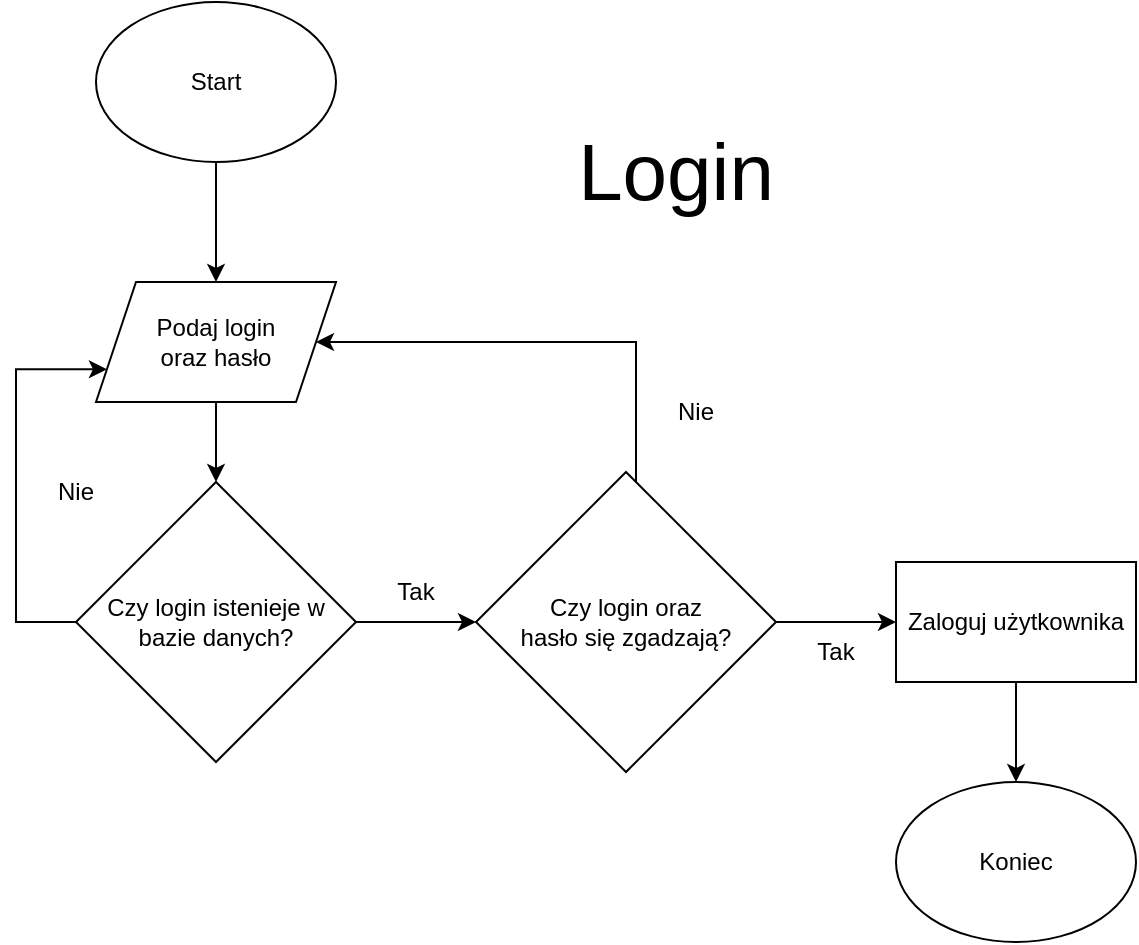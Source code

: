 <mxfile version="22.1.18" type="device">
  <diagram name="Page-1" id="lPCZcJjtXdMUmB_ePEyh">
    <mxGraphModel dx="1274" dy="669" grid="1" gridSize="10" guides="1" tooltips="1" connect="1" arrows="1" fold="1" page="1" pageScale="1" pageWidth="850" pageHeight="1100" math="0" shadow="0">
      <root>
        <mxCell id="0" />
        <mxCell id="1" parent="0" />
        <mxCell id="2EIf17YUtnSmrI8Gd4WL-1" style="edgeStyle=orthogonalEdgeStyle;rounded=0;orthogonalLoop=1;jettySize=auto;html=1;" edge="1" parent="1" source="2EIf17YUtnSmrI8Gd4WL-2">
          <mxGeometry relative="1" as="geometry">
            <mxPoint x="620" y="240" as="targetPoint" />
          </mxGeometry>
        </mxCell>
        <mxCell id="2EIf17YUtnSmrI8Gd4WL-2" value="Start" style="ellipse;whiteSpace=wrap;html=1;" vertex="1" parent="1">
          <mxGeometry x="560" y="100" width="120" height="80" as="geometry" />
        </mxCell>
        <mxCell id="2EIf17YUtnSmrI8Gd4WL-3" value="Koniec" style="ellipse;whiteSpace=wrap;html=1;" vertex="1" parent="1">
          <mxGeometry x="960" y="490" width="120" height="80" as="geometry" />
        </mxCell>
        <mxCell id="2EIf17YUtnSmrI8Gd4WL-9" value="&lt;font style=&quot;font-size: 40px;&quot;&gt;Login&lt;/font&gt;" style="text;html=1;strokeColor=none;fillColor=none;align=center;verticalAlign=middle;whiteSpace=wrap;rounded=0;" vertex="1" parent="1">
          <mxGeometry x="790" y="150" width="120" height="68.57" as="geometry" />
        </mxCell>
        <mxCell id="2EIf17YUtnSmrI8Gd4WL-10" style="edgeStyle=orthogonalEdgeStyle;rounded=0;orthogonalLoop=1;jettySize=auto;html=1;entryX=0.5;entryY=0;entryDx=0;entryDy=0;" edge="1" parent="1" source="2EIf17YUtnSmrI8Gd4WL-11" target="2EIf17YUtnSmrI8Gd4WL-16">
          <mxGeometry relative="1" as="geometry" />
        </mxCell>
        <mxCell id="2EIf17YUtnSmrI8Gd4WL-11" value="Podaj login&lt;br&gt;oraz hasło" style="shape=parallelogram;perimeter=parallelogramPerimeter;whiteSpace=wrap;html=1;fixedSize=1;" vertex="1" parent="1">
          <mxGeometry x="560" y="240" width="120" height="60" as="geometry" />
        </mxCell>
        <mxCell id="2EIf17YUtnSmrI8Gd4WL-15" style="edgeStyle=orthogonalEdgeStyle;rounded=0;orthogonalLoop=1;jettySize=auto;html=1;entryX=0;entryY=0.75;entryDx=0;entryDy=0;" edge="1" parent="1" source="2EIf17YUtnSmrI8Gd4WL-16" target="2EIf17YUtnSmrI8Gd4WL-11">
          <mxGeometry relative="1" as="geometry">
            <Array as="points">
              <mxPoint x="520" y="410" />
              <mxPoint x="520" y="284" />
            </Array>
          </mxGeometry>
        </mxCell>
        <mxCell id="2EIf17YUtnSmrI8Gd4WL-28" style="edgeStyle=orthogonalEdgeStyle;rounded=0;orthogonalLoop=1;jettySize=auto;html=1;" edge="1" parent="1" source="2EIf17YUtnSmrI8Gd4WL-16" target="2EIf17YUtnSmrI8Gd4WL-18">
          <mxGeometry relative="1" as="geometry" />
        </mxCell>
        <mxCell id="2EIf17YUtnSmrI8Gd4WL-16" value="Czy login istenieje w bazie danych?" style="rhombus;whiteSpace=wrap;html=1;" vertex="1" parent="1">
          <mxGeometry x="550" y="340" width="140" height="140" as="geometry" />
        </mxCell>
        <mxCell id="2EIf17YUtnSmrI8Gd4WL-29" style="edgeStyle=orthogonalEdgeStyle;rounded=0;orthogonalLoop=1;jettySize=auto;html=1;" edge="1" parent="1" source="2EIf17YUtnSmrI8Gd4WL-18" target="2EIf17YUtnSmrI8Gd4WL-27">
          <mxGeometry relative="1" as="geometry" />
        </mxCell>
        <mxCell id="2EIf17YUtnSmrI8Gd4WL-33" style="edgeStyle=orthogonalEdgeStyle;rounded=0;orthogonalLoop=1;jettySize=auto;html=1;entryX=1;entryY=0.5;entryDx=0;entryDy=0;" edge="1" parent="1" source="2EIf17YUtnSmrI8Gd4WL-18" target="2EIf17YUtnSmrI8Gd4WL-11">
          <mxGeometry relative="1" as="geometry">
            <Array as="points">
              <mxPoint x="830" y="270" />
            </Array>
          </mxGeometry>
        </mxCell>
        <mxCell id="2EIf17YUtnSmrI8Gd4WL-18" value="Czy login oraz&lt;br&gt;hasło się zgadzają?" style="rhombus;whiteSpace=wrap;html=1;" vertex="1" parent="1">
          <mxGeometry x="750" y="335" width="150" height="150" as="geometry" />
        </mxCell>
        <mxCell id="2EIf17YUtnSmrI8Gd4WL-21" value="Tak" style="text;html=1;strokeColor=none;fillColor=none;align=center;verticalAlign=middle;whiteSpace=wrap;rounded=0;" vertex="1" parent="1">
          <mxGeometry x="900" y="410" width="60" height="30" as="geometry" />
        </mxCell>
        <mxCell id="2EIf17YUtnSmrI8Gd4WL-24" value="Nie" style="text;html=1;strokeColor=none;fillColor=none;align=center;verticalAlign=middle;whiteSpace=wrap;rounded=0;" vertex="1" parent="1">
          <mxGeometry x="520" y="330" width="60" height="30" as="geometry" />
        </mxCell>
        <mxCell id="2EIf17YUtnSmrI8Gd4WL-30" style="edgeStyle=orthogonalEdgeStyle;rounded=0;orthogonalLoop=1;jettySize=auto;html=1;entryX=0.5;entryY=0;entryDx=0;entryDy=0;" edge="1" parent="1" source="2EIf17YUtnSmrI8Gd4WL-27" target="2EIf17YUtnSmrI8Gd4WL-3">
          <mxGeometry relative="1" as="geometry" />
        </mxCell>
        <mxCell id="2EIf17YUtnSmrI8Gd4WL-27" value="Zaloguj użytkownika" style="rounded=0;whiteSpace=wrap;html=1;" vertex="1" parent="1">
          <mxGeometry x="960" y="380" width="120" height="60" as="geometry" />
        </mxCell>
        <mxCell id="2EIf17YUtnSmrI8Gd4WL-32" value="Tak" style="text;html=1;strokeColor=none;fillColor=none;align=center;verticalAlign=middle;whiteSpace=wrap;rounded=0;" vertex="1" parent="1">
          <mxGeometry x="690" y="380" width="60" height="30" as="geometry" />
        </mxCell>
        <mxCell id="2EIf17YUtnSmrI8Gd4WL-34" value="Nie" style="text;html=1;strokeColor=none;fillColor=none;align=center;verticalAlign=middle;whiteSpace=wrap;rounded=0;" vertex="1" parent="1">
          <mxGeometry x="830" y="290" width="60" height="30" as="geometry" />
        </mxCell>
      </root>
    </mxGraphModel>
  </diagram>
</mxfile>
